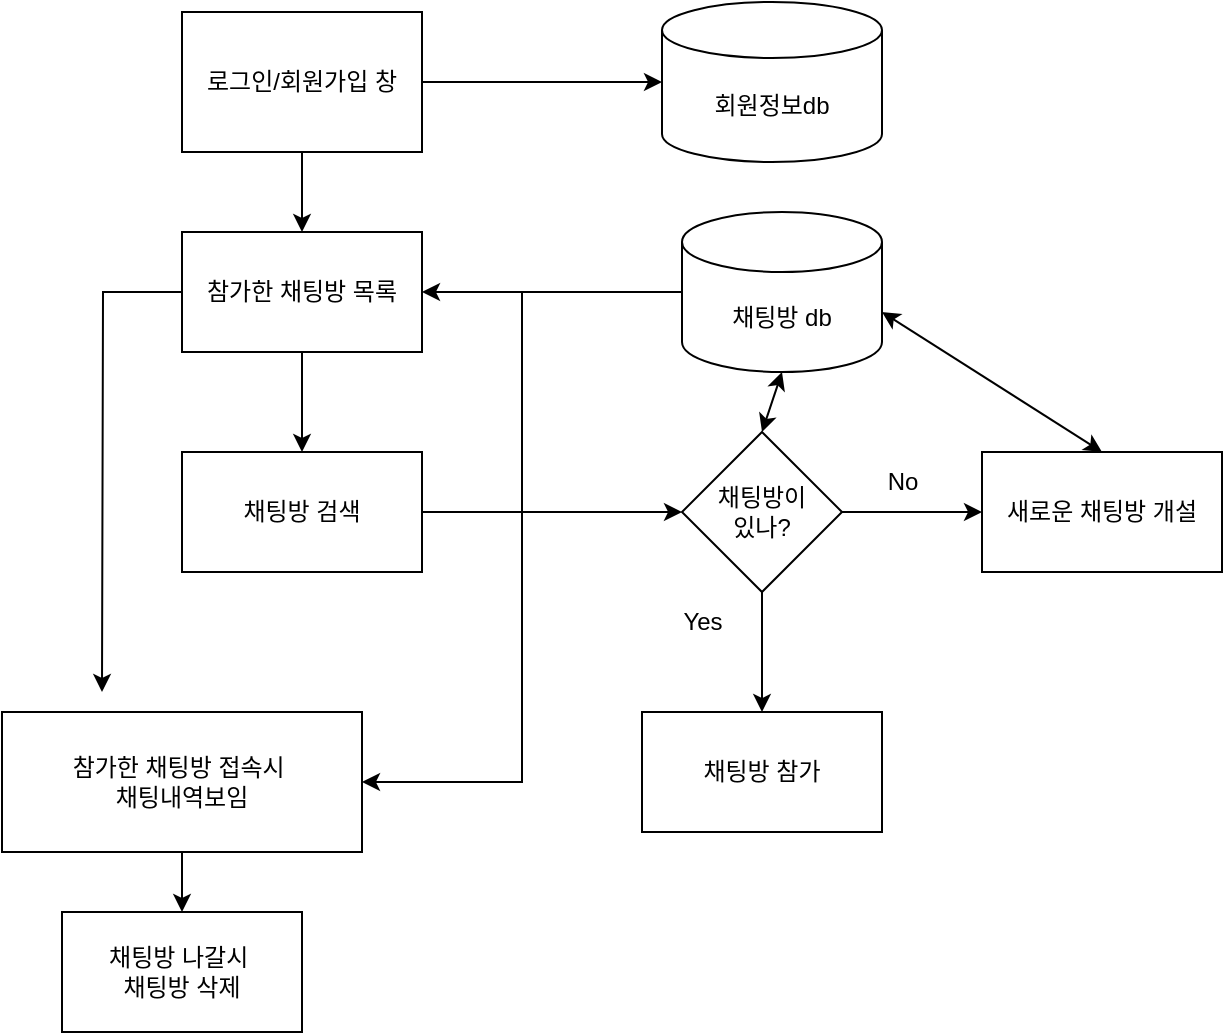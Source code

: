 <mxfile version="24.8.6">
  <diagram name="페이지-1" id="nJejwRwPLb-bD2uT89pg">
    <mxGraphModel dx="954" dy="592" grid="1" gridSize="10" guides="1" tooltips="1" connect="1" arrows="1" fold="1" page="1" pageScale="1" pageWidth="827" pageHeight="1169" math="0" shadow="0">
      <root>
        <mxCell id="0" />
        <mxCell id="1" parent="0" />
        <mxCell id="Q1Z3w6xMWcTuyXc4V8u3-6" style="edgeStyle=orthogonalEdgeStyle;rounded=0;orthogonalLoop=1;jettySize=auto;html=1;exitX=0;exitY=0.5;exitDx=0;exitDy=0;" parent="1" source="Q1Z3w6xMWcTuyXc4V8u3-4" edge="1">
          <mxGeometry relative="1" as="geometry">
            <mxPoint x="60" y="360" as="targetPoint" />
            <mxPoint x="60" y="120" as="sourcePoint" />
          </mxGeometry>
        </mxCell>
        <mxCell id="Q1Z3w6xMWcTuyXc4V8u3-4" value="참가한 채팅방 목록" style="rounded=0;whiteSpace=wrap;html=1;" parent="1" vertex="1">
          <mxGeometry x="100" y="130" width="120" height="60" as="geometry" />
        </mxCell>
        <mxCell id="yeTjRVyONtyWQfsbNsEQ-1" style="edgeStyle=orthogonalEdgeStyle;rounded=0;orthogonalLoop=1;jettySize=auto;html=1;" edge="1" parent="1" source="Q1Z3w6xMWcTuyXc4V8u3-5" target="yeTjRVyONtyWQfsbNsEQ-2">
          <mxGeometry relative="1" as="geometry">
            <mxPoint x="320" y="135" as="targetPoint" />
          </mxGeometry>
        </mxCell>
        <mxCell id="yeTjRVyONtyWQfsbNsEQ-33" style="edgeStyle=orthogonalEdgeStyle;rounded=0;orthogonalLoop=1;jettySize=auto;html=1;entryX=0.5;entryY=0;entryDx=0;entryDy=0;" edge="1" parent="1" source="Q1Z3w6xMWcTuyXc4V8u3-5" target="Q1Z3w6xMWcTuyXc4V8u3-4">
          <mxGeometry relative="1" as="geometry" />
        </mxCell>
        <mxCell id="Q1Z3w6xMWcTuyXc4V8u3-5" value="로그인/회원가입 창" style="rounded=0;whiteSpace=wrap;html=1;" parent="1" vertex="1">
          <mxGeometry x="100" y="20" width="120" height="70" as="geometry" />
        </mxCell>
        <mxCell id="yeTjRVyONtyWQfsbNsEQ-29" style="edgeStyle=orthogonalEdgeStyle;rounded=0;orthogonalLoop=1;jettySize=auto;html=1;" edge="1" parent="1" source="Q1Z3w6xMWcTuyXc4V8u3-7" target="yeTjRVyONtyWQfsbNsEQ-30">
          <mxGeometry relative="1" as="geometry">
            <mxPoint x="100" y="500" as="targetPoint" />
          </mxGeometry>
        </mxCell>
        <mxCell id="Q1Z3w6xMWcTuyXc4V8u3-7" value="참가한 채팅방 접속시&amp;nbsp;&lt;div&gt;채팅내역보임&lt;/div&gt;" style="rounded=0;whiteSpace=wrap;html=1;" parent="1" vertex="1">
          <mxGeometry x="10" y="370" width="180" height="70" as="geometry" />
        </mxCell>
        <mxCell id="yeTjRVyONtyWQfsbNsEQ-2" value="회원정보db" style="shape=cylinder3;whiteSpace=wrap;html=1;boundedLbl=1;backgroundOutline=1;size=14;" vertex="1" parent="1">
          <mxGeometry x="340" y="15" width="110" height="80" as="geometry" />
        </mxCell>
        <mxCell id="yeTjRVyONtyWQfsbNsEQ-5" style="edgeStyle=orthogonalEdgeStyle;rounded=0;orthogonalLoop=1;jettySize=auto;html=1;entryX=1;entryY=0.5;entryDx=0;entryDy=0;" edge="1" parent="1" source="yeTjRVyONtyWQfsbNsEQ-3" target="Q1Z3w6xMWcTuyXc4V8u3-7">
          <mxGeometry relative="1" as="geometry">
            <mxPoint x="280" y="380" as="targetPoint" />
          </mxGeometry>
        </mxCell>
        <mxCell id="yeTjRVyONtyWQfsbNsEQ-13" style="edgeStyle=orthogonalEdgeStyle;rounded=0;orthogonalLoop=1;jettySize=auto;html=1;" edge="1" parent="1" source="yeTjRVyONtyWQfsbNsEQ-3" target="Q1Z3w6xMWcTuyXc4V8u3-4">
          <mxGeometry relative="1" as="geometry" />
        </mxCell>
        <mxCell id="yeTjRVyONtyWQfsbNsEQ-3" value="채팅방 db" style="shape=cylinder3;whiteSpace=wrap;html=1;boundedLbl=1;backgroundOutline=1;size=15;" vertex="1" parent="1">
          <mxGeometry x="350" y="120" width="100" height="80" as="geometry" />
        </mxCell>
        <mxCell id="yeTjRVyONtyWQfsbNsEQ-14" value="" style="endArrow=classic;html=1;rounded=0;" edge="1" parent="1">
          <mxGeometry width="50" height="50" relative="1" as="geometry">
            <mxPoint x="160" y="190" as="sourcePoint" />
            <mxPoint x="160" y="240" as="targetPoint" />
          </mxGeometry>
        </mxCell>
        <mxCell id="yeTjRVyONtyWQfsbNsEQ-17" style="edgeStyle=orthogonalEdgeStyle;rounded=0;orthogonalLoop=1;jettySize=auto;html=1;" edge="1" parent="1" source="yeTjRVyONtyWQfsbNsEQ-15" target="yeTjRVyONtyWQfsbNsEQ-18">
          <mxGeometry relative="1" as="geometry">
            <mxPoint x="350" y="270" as="targetPoint" />
          </mxGeometry>
        </mxCell>
        <mxCell id="yeTjRVyONtyWQfsbNsEQ-15" value="채팅방 검색" style="rounded=0;whiteSpace=wrap;html=1;" vertex="1" parent="1">
          <mxGeometry x="100" y="240" width="120" height="60" as="geometry" />
        </mxCell>
        <mxCell id="yeTjRVyONtyWQfsbNsEQ-19" style="edgeStyle=orthogonalEdgeStyle;rounded=0;orthogonalLoop=1;jettySize=auto;html=1;" edge="1" parent="1" source="yeTjRVyONtyWQfsbNsEQ-18" target="yeTjRVyONtyWQfsbNsEQ-23">
          <mxGeometry relative="1" as="geometry">
            <mxPoint x="390" y="410" as="targetPoint" />
          </mxGeometry>
        </mxCell>
        <mxCell id="yeTjRVyONtyWQfsbNsEQ-20" style="edgeStyle=orthogonalEdgeStyle;rounded=0;orthogonalLoop=1;jettySize=auto;html=1;" edge="1" parent="1" source="yeTjRVyONtyWQfsbNsEQ-18">
          <mxGeometry relative="1" as="geometry">
            <mxPoint x="500" y="270" as="targetPoint" />
          </mxGeometry>
        </mxCell>
        <mxCell id="yeTjRVyONtyWQfsbNsEQ-18" value="채팅방이&lt;div&gt;있나?&lt;/div&gt;" style="rhombus;whiteSpace=wrap;html=1;" vertex="1" parent="1">
          <mxGeometry x="350" y="230" width="80" height="80" as="geometry" />
        </mxCell>
        <mxCell id="yeTjRVyONtyWQfsbNsEQ-22" value="새로운 채팅방 개설" style="rounded=0;whiteSpace=wrap;html=1;" vertex="1" parent="1">
          <mxGeometry x="500" y="240" width="120" height="60" as="geometry" />
        </mxCell>
        <mxCell id="yeTjRVyONtyWQfsbNsEQ-23" value="채팅방 참가" style="rounded=0;whiteSpace=wrap;html=1;" vertex="1" parent="1">
          <mxGeometry x="330" y="370" width="120" height="60" as="geometry" />
        </mxCell>
        <mxCell id="yeTjRVyONtyWQfsbNsEQ-24" value="Yes" style="text;html=1;align=center;verticalAlign=middle;resizable=0;points=[];autosize=1;strokeColor=none;fillColor=none;" vertex="1" parent="1">
          <mxGeometry x="340" y="310" width="40" height="30" as="geometry" />
        </mxCell>
        <mxCell id="yeTjRVyONtyWQfsbNsEQ-25" value="No" style="text;html=1;align=center;verticalAlign=middle;resizable=0;points=[];autosize=1;strokeColor=none;fillColor=none;" vertex="1" parent="1">
          <mxGeometry x="440" y="240" width="40" height="30" as="geometry" />
        </mxCell>
        <mxCell id="yeTjRVyONtyWQfsbNsEQ-27" value="" style="endArrow=classic;startArrow=classic;html=1;rounded=0;entryX=0.5;entryY=0;entryDx=0;entryDy=0;" edge="1" parent="1" target="yeTjRVyONtyWQfsbNsEQ-22">
          <mxGeometry width="50" height="50" relative="1" as="geometry">
            <mxPoint x="450" y="170" as="sourcePoint" />
            <mxPoint x="500" y="120" as="targetPoint" />
          </mxGeometry>
        </mxCell>
        <mxCell id="yeTjRVyONtyWQfsbNsEQ-28" value="" style="endArrow=classic;startArrow=classic;html=1;rounded=0;exitX=0.5;exitY=0;exitDx=0;exitDy=0;" edge="1" parent="1" source="yeTjRVyONtyWQfsbNsEQ-18">
          <mxGeometry width="50" height="50" relative="1" as="geometry">
            <mxPoint x="350" y="250" as="sourcePoint" />
            <mxPoint x="400" y="200" as="targetPoint" />
          </mxGeometry>
        </mxCell>
        <mxCell id="yeTjRVyONtyWQfsbNsEQ-30" value="채팅방 나갈시&amp;nbsp;&lt;div&gt;채팅방 삭제&lt;/div&gt;" style="rounded=0;whiteSpace=wrap;html=1;" vertex="1" parent="1">
          <mxGeometry x="40" y="470" width="120" height="60" as="geometry" />
        </mxCell>
      </root>
    </mxGraphModel>
  </diagram>
</mxfile>
